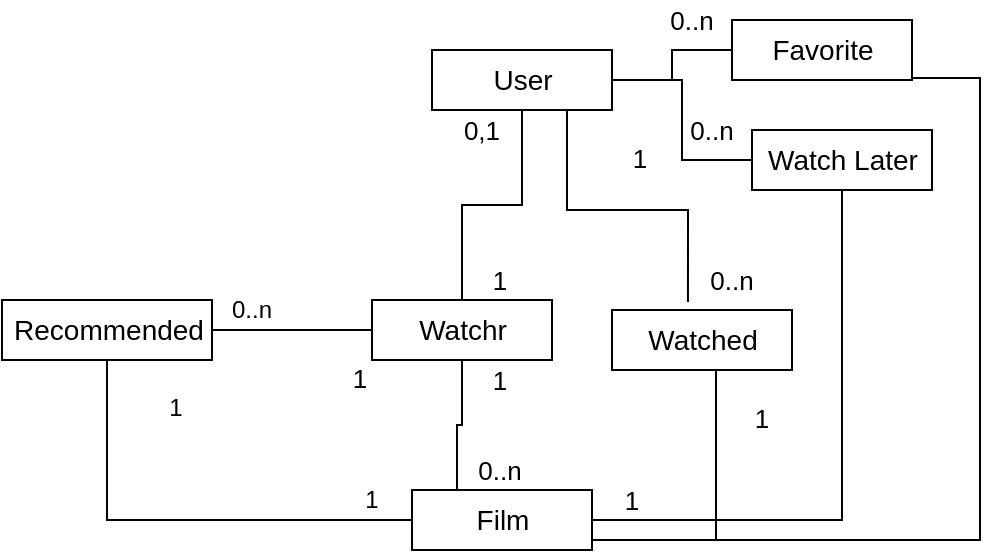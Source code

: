 <mxfile pages="1" version="11.2.8" type="google"><diagram id="UjUjUbeFuXb24p-ekmq6" name="Page-1"><mxGraphModel dx="1171" dy="450" grid="1" gridSize="10" guides="1" tooltips="1" connect="1" arrows="1" fold="1" page="1" pageScale="1" pageWidth="850" pageHeight="1100" math="0" shadow="0"><root><mxCell id="0"/><mxCell id="1" parent="0"/><mxCell id="-vU40jy7UKQF6KLUMHeE-10" style="edgeStyle=orthogonalEdgeStyle;rounded=0;orthogonalLoop=1;jettySize=auto;html=1;entryX=0;entryY=0.5;entryDx=0;entryDy=0;endArrow=none;endFill=0;" parent="1" source="-vU40jy7UKQF6KLUMHeE-1" target="-vU40jy7UKQF6KLUMHeE-6" edge="1"><mxGeometry relative="1" as="geometry"/></mxCell><mxCell id="-vU40jy7UKQF6KLUMHeE-11" style="edgeStyle=orthogonalEdgeStyle;rounded=0;orthogonalLoop=1;jettySize=auto;html=1;entryX=0;entryY=0.5;entryDx=0;entryDy=0;endArrow=none;endFill=0;" parent="1" source="-vU40jy7UKQF6KLUMHeE-1" target="-vU40jy7UKQF6KLUMHeE-5" edge="1"><mxGeometry relative="1" as="geometry"/></mxCell><mxCell id="-vU40jy7UKQF6KLUMHeE-12" style="edgeStyle=orthogonalEdgeStyle;rounded=0;orthogonalLoop=1;jettySize=auto;html=1;exitX=0.75;exitY=1;exitDx=0;exitDy=0;entryX=0.422;entryY=-0.133;entryDx=0;entryDy=0;entryPerimeter=0;endArrow=none;endFill=0;" parent="1" source="-vU40jy7UKQF6KLUMHeE-1" target="-vU40jy7UKQF6KLUMHeE-4" edge="1"><mxGeometry relative="1" as="geometry"/></mxCell><mxCell id="-vU40jy7UKQF6KLUMHeE-1" value="&lt;div style=&quot;font-size: 14px;&quot;&gt;User&lt;/div&gt;" style="html=1;fontSize=14;" parent="1" vertex="1"><mxGeometry x="365" y="225" width="90" height="30" as="geometry"/></mxCell><mxCell id="-vU40jy7UKQF6KLUMHeE-13" style="edgeStyle=orthogonalEdgeStyle;rounded=0;orthogonalLoop=1;jettySize=auto;html=1;entryX=1;entryY=0.5;entryDx=0;entryDy=0;endArrow=none;endFill=0;" parent="1" source="-vU40jy7UKQF6KLUMHeE-2" target="-vU40jy7UKQF6KLUMHeE-7" edge="1"><mxGeometry relative="1" as="geometry"/></mxCell><mxCell id="-vU40jy7UKQF6KLUMHeE-22" style="edgeStyle=orthogonalEdgeStyle;rounded=0;orthogonalLoop=1;jettySize=auto;html=1;entryX=0.25;entryY=0;entryDx=0;entryDy=0;endArrow=none;endFill=0;" parent="1" source="-vU40jy7UKQF6KLUMHeE-2" target="-vU40jy7UKQF6KLUMHeE-3" edge="1"><mxGeometry relative="1" as="geometry"/></mxCell><mxCell id="-vU40jy7UKQF6KLUMHeE-2" value="Watchr" style="html=1;fontSize=14;" parent="1" vertex="1"><mxGeometry x="335" y="350" width="90" height="30" as="geometry"/></mxCell><mxCell id="-vU40jy7UKQF6KLUMHeE-14" style="edgeStyle=orthogonalEdgeStyle;rounded=0;orthogonalLoop=1;jettySize=auto;html=1;entryX=0.5;entryY=1;entryDx=0;entryDy=0;endArrow=none;endFill=0;" parent="1" source="-vU40jy7UKQF6KLUMHeE-3" target="-vU40jy7UKQF6KLUMHeE-7" edge="1"><mxGeometry relative="1" as="geometry"/></mxCell><mxCell id="-vU40jy7UKQF6KLUMHeE-15" style="edgeStyle=orthogonalEdgeStyle;rounded=0;orthogonalLoop=1;jettySize=auto;html=1;entryX=0.422;entryY=0.967;entryDx=0;entryDy=0;entryPerimeter=0;endArrow=none;endFill=0;" parent="1" source="-vU40jy7UKQF6KLUMHeE-3" target="-vU40jy7UKQF6KLUMHeE-4" edge="1"><mxGeometry relative="1" as="geometry"><Array as="points"><mxPoint x="507" y="470"/></Array></mxGeometry></mxCell><mxCell id="-vU40jy7UKQF6KLUMHeE-16" style="edgeStyle=orthogonalEdgeStyle;rounded=0;orthogonalLoop=1;jettySize=auto;html=1;entryX=0.5;entryY=1;entryDx=0;entryDy=0;endArrow=none;endFill=0;" parent="1" source="-vU40jy7UKQF6KLUMHeE-3" target="-vU40jy7UKQF6KLUMHeE-5" edge="1"><mxGeometry relative="1" as="geometry"/></mxCell><mxCell id="-vU40jy7UKQF6KLUMHeE-17" style="edgeStyle=orthogonalEdgeStyle;rounded=0;orthogonalLoop=1;jettySize=auto;html=1;entryX=1;entryY=0.5;entryDx=0;entryDy=0;endArrow=none;endFill=0;" parent="1" source="-vU40jy7UKQF6KLUMHeE-3" target="-vU40jy7UKQF6KLUMHeE-6" edge="1"><mxGeometry relative="1" as="geometry"><Array as="points"><mxPoint x="639" y="470"/><mxPoint x="639" y="239"/></Array></mxGeometry></mxCell><mxCell id="-vU40jy7UKQF6KLUMHeE-3" value="Film" style="html=1;fontSize=14;" parent="1" vertex="1"><mxGeometry x="355" y="445" width="90" height="30" as="geometry"/></mxCell><mxCell id="-vU40jy7UKQF6KLUMHeE-4" value="Watched" style="html=1;fontSize=14;" parent="1" vertex="1"><mxGeometry x="455" y="355" width="90" height="30" as="geometry"/></mxCell><mxCell id="-vU40jy7UKQF6KLUMHeE-7" value="Recommended" style="html=1;fontSize=14;" parent="1" vertex="1"><mxGeometry x="150" y="350" width="105" height="30" as="geometry"/></mxCell><mxCell id="-vU40jy7UKQF6KLUMHeE-5" value="Watch Later" style="html=1;fontSize=14;" parent="1" vertex="1"><mxGeometry x="525" y="265" width="90" height="30" as="geometry"/></mxCell><mxCell id="-vU40jy7UKQF6KLUMHeE-6" value="&lt;div style=&quot;font-size: 14px;&quot;&gt;Favorite&lt;/div&gt;" style="html=1;fontSize=14;" parent="1" vertex="1"><mxGeometry x="515" y="210" width="90" height="30" as="geometry"/></mxCell><mxCell id="-vU40jy7UKQF6KLUMHeE-9" value="" style="endArrow=none;html=1;entryX=0.5;entryY=1;entryDx=0;entryDy=0;exitX=0.5;exitY=0;exitDx=0;exitDy=0;edgeStyle=orthogonalEdgeStyle;rounded=0;" parent="1" source="-vU40jy7UKQF6KLUMHeE-2" target="-vU40jy7UKQF6KLUMHeE-1" edge="1"><mxGeometry width="50" height="50" relative="1" as="geometry"><mxPoint x="225" y="565" as="sourcePoint"/><mxPoint x="275" y="515" as="targetPoint"/></mxGeometry></mxCell><mxCell id="-vU40jy7UKQF6KLUMHeE-18" value="0..n" style="text;html=1;strokeColor=none;fillColor=none;align=center;verticalAlign=middle;whiteSpace=wrap;rounded=0;" parent="1" vertex="1"><mxGeometry x="255" y="345" width="40" height="20" as="geometry"/></mxCell><mxCell id="-vU40jy7UKQF6KLUMHeE-20" value="0,1" style="text;html=1;strokeColor=none;fillColor=none;align=center;verticalAlign=middle;whiteSpace=wrap;rounded=0;fontSize=13;" parent="1" vertex="1"><mxGeometry x="370" y="255" width="40" height="20" as="geometry"/></mxCell><mxCell id="-vU40jy7UKQF6KLUMHeE-21" value="0..n" style="text;html=1;strokeColor=none;fillColor=none;align=center;verticalAlign=middle;whiteSpace=wrap;rounded=0;fontSize=13;" parent="1" vertex="1"><mxGeometry x="379" y="425" width="40" height="20" as="geometry"/></mxCell><mxCell id="-vU40jy7UKQF6KLUMHeE-23" value="0..n" style="text;html=1;strokeColor=none;fillColor=none;align=center;verticalAlign=middle;whiteSpace=wrap;rounded=0;fontSize=13;" parent="1" vertex="1"><mxGeometry x="495" y="330" width="40" height="20" as="geometry"/></mxCell><mxCell id="-vU40jy7UKQF6KLUMHeE-24" value="0..n" style="text;html=1;strokeColor=none;fillColor=none;align=center;verticalAlign=middle;whiteSpace=wrap;rounded=0;fontSize=13;" parent="1" vertex="1"><mxGeometry x="475" y="200" width="40" height="20" as="geometry"/></mxCell><mxCell id="-vU40jy7UKQF6KLUMHeE-25" value="0..n" style="text;html=1;strokeColor=none;fillColor=none;align=center;verticalAlign=middle;whiteSpace=wrap;rounded=0;fontSize=13;" parent="1" vertex="1"><mxGeometry x="485" y="255" width="40" height="20" as="geometry"/></mxCell><mxCell id="-vU40jy7UKQF6KLUMHeE-30" value="1" style="text;html=1;strokeColor=none;fillColor=none;align=center;verticalAlign=middle;whiteSpace=wrap;rounded=0;" parent="1" vertex="1"><mxGeometry x="315" y="440" width="40" height="20" as="geometry"/></mxCell><mxCell id="-vU40jy7UKQF6KLUMHeE-31" value="1" style="text;html=1;strokeColor=none;fillColor=none;align=center;verticalAlign=middle;whiteSpace=wrap;rounded=0;fontSize=13;" parent="1" vertex="1"><mxGeometry x="445" y="440" width="40" height="20" as="geometry"/></mxCell><mxCell id="p8gkqdTYh6nSu_SlMUTa-4" value="1" style="text;html=1;strokeColor=none;fillColor=none;align=center;verticalAlign=middle;whiteSpace=wrap;rounded=0;fontSize=13;" parent="1" vertex="1"><mxGeometry x="379" y="330" width="40" height="20" as="geometry"/></mxCell><mxCell id="p8gkqdTYh6nSu_SlMUTa-5" value="1" style="text;html=1;strokeColor=none;fillColor=none;align=center;verticalAlign=middle;whiteSpace=wrap;rounded=0;fontSize=13;" parent="1" vertex="1"><mxGeometry x="309" y="379" width="40" height="20" as="geometry"/></mxCell><mxCell id="p8gkqdTYh6nSu_SlMUTa-6" value="1" style="text;html=1;strokeColor=none;fillColor=none;align=center;verticalAlign=middle;whiteSpace=wrap;rounded=0;fontSize=13;" parent="1" vertex="1"><mxGeometry x="379" y="380" width="40" height="20" as="geometry"/></mxCell><mxCell id="p8gkqdTYh6nSu_SlMUTa-7" value="1" style="text;html=1;strokeColor=none;fillColor=none;align=center;verticalAlign=middle;whiteSpace=wrap;rounded=0;fontSize=13;" parent="1" vertex="1"><mxGeometry x="449" y="269" width="40" height="20" as="geometry"/></mxCell><mxCell id="p8gkqdTYh6nSu_SlMUTa-9" value="1" style="text;html=1;strokeColor=none;fillColor=none;align=center;verticalAlign=middle;whiteSpace=wrap;rounded=0;fontSize=13;" parent="1" vertex="1"><mxGeometry x="510" y="399" width="40" height="20" as="geometry"/></mxCell><mxCell id="p8gkqdTYh6nSu_SlMUTa-10" value="1" style="text;html=1;strokeColor=none;fillColor=none;align=center;verticalAlign=middle;whiteSpace=wrap;rounded=0;" parent="1" vertex="1"><mxGeometry x="216.5" y="394" width="40" height="20" as="geometry"/></mxCell></root></mxGraphModel></diagram></mxfile>